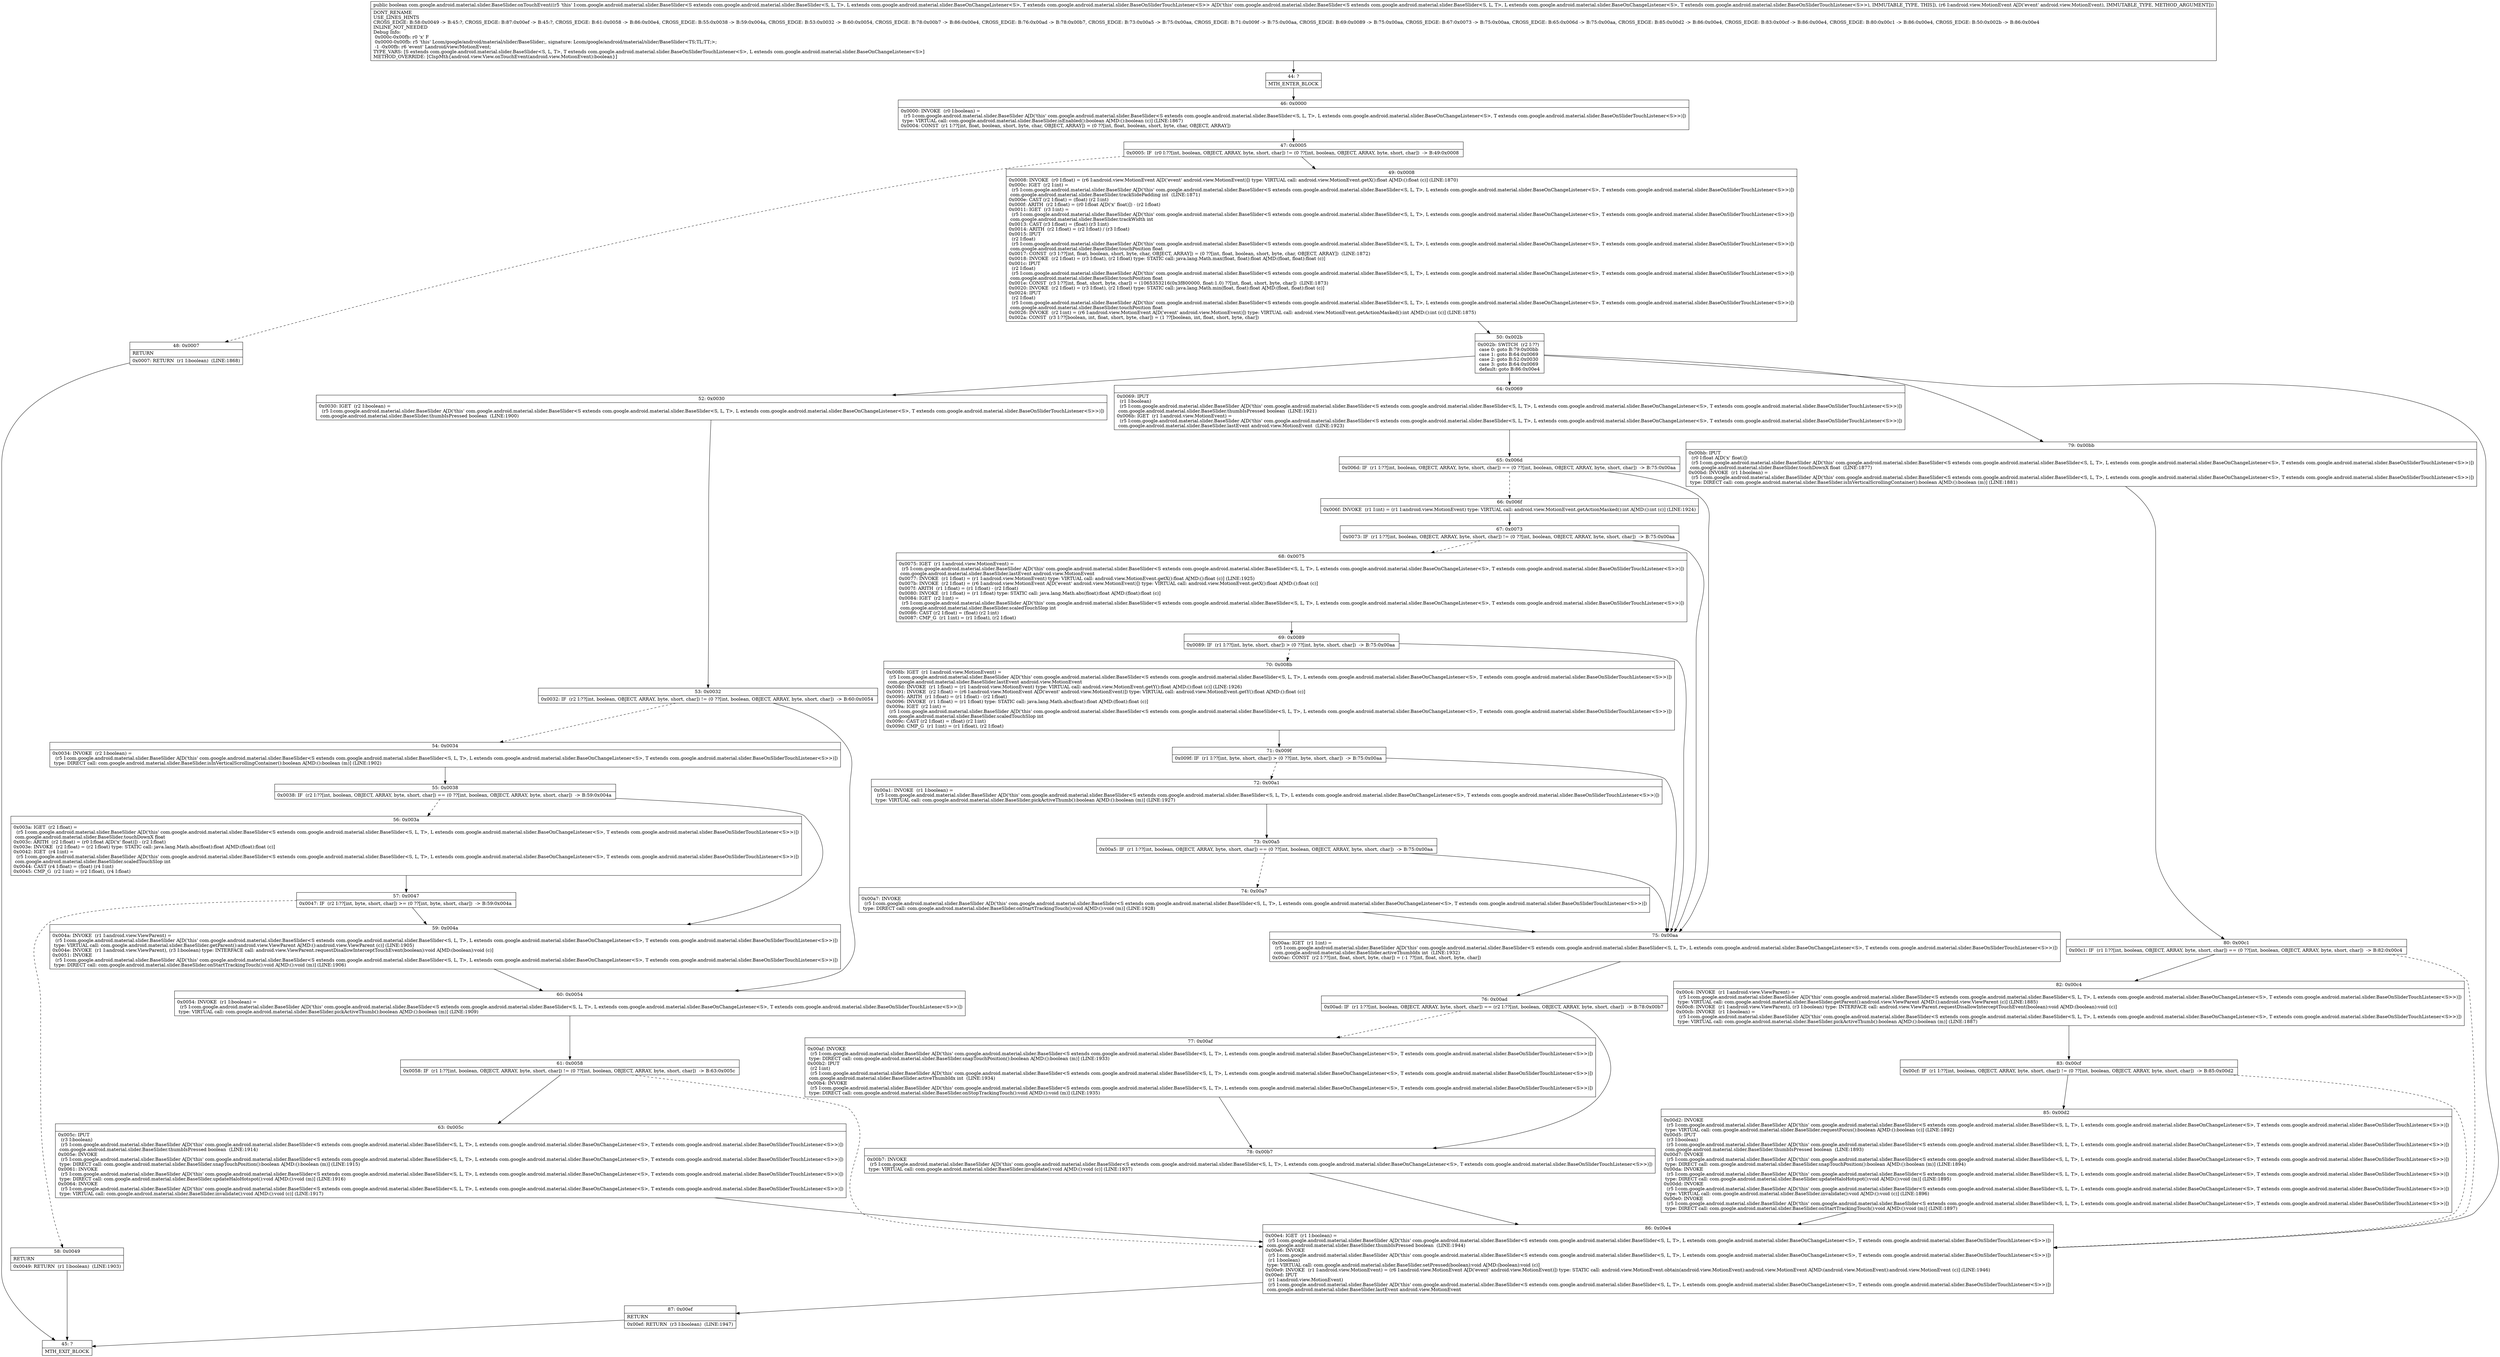 digraph "CFG forcom.google.android.material.slider.BaseSlider.onTouchEvent(Landroid\/view\/MotionEvent;)Z" {
Node_44 [shape=record,label="{44\:\ ?|MTH_ENTER_BLOCK\l}"];
Node_46 [shape=record,label="{46\:\ 0x0000|0x0000: INVOKE  (r0 I:boolean) = \l  (r5 I:com.google.android.material.slider.BaseSlider A[D('this' com.google.android.material.slider.BaseSlider\<S extends com.google.android.material.slider.BaseSlider\<S, L, T\>, L extends com.google.android.material.slider.BaseOnChangeListener\<S\>, T extends com.google.android.material.slider.BaseOnSliderTouchListener\<S\>\>)])\l type: VIRTUAL call: com.google.android.material.slider.BaseSlider.isEnabled():boolean A[MD:():boolean (c)] (LINE:1867)\l0x0004: CONST  (r1 I:??[int, float, boolean, short, byte, char, OBJECT, ARRAY]) = (0 ??[int, float, boolean, short, byte, char, OBJECT, ARRAY]) \l}"];
Node_47 [shape=record,label="{47\:\ 0x0005|0x0005: IF  (r0 I:??[int, boolean, OBJECT, ARRAY, byte, short, char]) != (0 ??[int, boolean, OBJECT, ARRAY, byte, short, char])  \-\> B:49:0x0008 \l}"];
Node_48 [shape=record,label="{48\:\ 0x0007|RETURN\l|0x0007: RETURN  (r1 I:boolean)  (LINE:1868)\l}"];
Node_45 [shape=record,label="{45\:\ ?|MTH_EXIT_BLOCK\l}"];
Node_49 [shape=record,label="{49\:\ 0x0008|0x0008: INVOKE  (r0 I:float) = (r6 I:android.view.MotionEvent A[D('event' android.view.MotionEvent)]) type: VIRTUAL call: android.view.MotionEvent.getX():float A[MD:():float (c)] (LINE:1870)\l0x000c: IGET  (r2 I:int) = \l  (r5 I:com.google.android.material.slider.BaseSlider A[D('this' com.google.android.material.slider.BaseSlider\<S extends com.google.android.material.slider.BaseSlider\<S, L, T\>, L extends com.google.android.material.slider.BaseOnChangeListener\<S\>, T extends com.google.android.material.slider.BaseOnSliderTouchListener\<S\>\>)])\l com.google.android.material.slider.BaseSlider.trackSidePadding int  (LINE:1871)\l0x000e: CAST (r2 I:float) = (float) (r2 I:int) \l0x000f: ARITH  (r2 I:float) = (r0 I:float A[D('x' float)]) \- (r2 I:float) \l0x0011: IGET  (r3 I:int) = \l  (r5 I:com.google.android.material.slider.BaseSlider A[D('this' com.google.android.material.slider.BaseSlider\<S extends com.google.android.material.slider.BaseSlider\<S, L, T\>, L extends com.google.android.material.slider.BaseOnChangeListener\<S\>, T extends com.google.android.material.slider.BaseOnSliderTouchListener\<S\>\>)])\l com.google.android.material.slider.BaseSlider.trackWidth int \l0x0013: CAST (r3 I:float) = (float) (r3 I:int) \l0x0014: ARITH  (r2 I:float) = (r2 I:float) \/ (r3 I:float) \l0x0015: IPUT  \l  (r2 I:float)\l  (r5 I:com.google.android.material.slider.BaseSlider A[D('this' com.google.android.material.slider.BaseSlider\<S extends com.google.android.material.slider.BaseSlider\<S, L, T\>, L extends com.google.android.material.slider.BaseOnChangeListener\<S\>, T extends com.google.android.material.slider.BaseOnSliderTouchListener\<S\>\>)])\l com.google.android.material.slider.BaseSlider.touchPosition float \l0x0017: CONST  (r3 I:??[int, float, boolean, short, byte, char, OBJECT, ARRAY]) = (0 ??[int, float, boolean, short, byte, char, OBJECT, ARRAY])  (LINE:1872)\l0x0018: INVOKE  (r2 I:float) = (r3 I:float), (r2 I:float) type: STATIC call: java.lang.Math.max(float, float):float A[MD:(float, float):float (c)]\l0x001c: IPUT  \l  (r2 I:float)\l  (r5 I:com.google.android.material.slider.BaseSlider A[D('this' com.google.android.material.slider.BaseSlider\<S extends com.google.android.material.slider.BaseSlider\<S, L, T\>, L extends com.google.android.material.slider.BaseOnChangeListener\<S\>, T extends com.google.android.material.slider.BaseOnSliderTouchListener\<S\>\>)])\l com.google.android.material.slider.BaseSlider.touchPosition float \l0x001e: CONST  (r3 I:??[int, float, short, byte, char]) = (1065353216(0x3f800000, float:1.0) ??[int, float, short, byte, char])  (LINE:1873)\l0x0020: INVOKE  (r2 I:float) = (r3 I:float), (r2 I:float) type: STATIC call: java.lang.Math.min(float, float):float A[MD:(float, float):float (c)]\l0x0024: IPUT  \l  (r2 I:float)\l  (r5 I:com.google.android.material.slider.BaseSlider A[D('this' com.google.android.material.slider.BaseSlider\<S extends com.google.android.material.slider.BaseSlider\<S, L, T\>, L extends com.google.android.material.slider.BaseOnChangeListener\<S\>, T extends com.google.android.material.slider.BaseOnSliderTouchListener\<S\>\>)])\l com.google.android.material.slider.BaseSlider.touchPosition float \l0x0026: INVOKE  (r2 I:int) = (r6 I:android.view.MotionEvent A[D('event' android.view.MotionEvent)]) type: VIRTUAL call: android.view.MotionEvent.getActionMasked():int A[MD:():int (c)] (LINE:1875)\l0x002a: CONST  (r3 I:??[boolean, int, float, short, byte, char]) = (1 ??[boolean, int, float, short, byte, char]) \l}"];
Node_50 [shape=record,label="{50\:\ 0x002b|0x002b: SWITCH  (r2 I:??)\l case 0: goto B:79:0x00bb\l case 1: goto B:64:0x0069\l case 2: goto B:52:0x0030\l case 3: goto B:64:0x0069\l default: goto B:86:0x00e4 \l}"];
Node_52 [shape=record,label="{52\:\ 0x0030|0x0030: IGET  (r2 I:boolean) = \l  (r5 I:com.google.android.material.slider.BaseSlider A[D('this' com.google.android.material.slider.BaseSlider\<S extends com.google.android.material.slider.BaseSlider\<S, L, T\>, L extends com.google.android.material.slider.BaseOnChangeListener\<S\>, T extends com.google.android.material.slider.BaseOnSliderTouchListener\<S\>\>)])\l com.google.android.material.slider.BaseSlider.thumbIsPressed boolean  (LINE:1900)\l}"];
Node_53 [shape=record,label="{53\:\ 0x0032|0x0032: IF  (r2 I:??[int, boolean, OBJECT, ARRAY, byte, short, char]) != (0 ??[int, boolean, OBJECT, ARRAY, byte, short, char])  \-\> B:60:0x0054 \l}"];
Node_54 [shape=record,label="{54\:\ 0x0034|0x0034: INVOKE  (r2 I:boolean) = \l  (r5 I:com.google.android.material.slider.BaseSlider A[D('this' com.google.android.material.slider.BaseSlider\<S extends com.google.android.material.slider.BaseSlider\<S, L, T\>, L extends com.google.android.material.slider.BaseOnChangeListener\<S\>, T extends com.google.android.material.slider.BaseOnSliderTouchListener\<S\>\>)])\l type: DIRECT call: com.google.android.material.slider.BaseSlider.isInVerticalScrollingContainer():boolean A[MD:():boolean (m)] (LINE:1902)\l}"];
Node_55 [shape=record,label="{55\:\ 0x0038|0x0038: IF  (r2 I:??[int, boolean, OBJECT, ARRAY, byte, short, char]) == (0 ??[int, boolean, OBJECT, ARRAY, byte, short, char])  \-\> B:59:0x004a \l}"];
Node_56 [shape=record,label="{56\:\ 0x003a|0x003a: IGET  (r2 I:float) = \l  (r5 I:com.google.android.material.slider.BaseSlider A[D('this' com.google.android.material.slider.BaseSlider\<S extends com.google.android.material.slider.BaseSlider\<S, L, T\>, L extends com.google.android.material.slider.BaseOnChangeListener\<S\>, T extends com.google.android.material.slider.BaseOnSliderTouchListener\<S\>\>)])\l com.google.android.material.slider.BaseSlider.touchDownX float \l0x003c: ARITH  (r2 I:float) = (r0 I:float A[D('x' float)]) \- (r2 I:float) \l0x003e: INVOKE  (r2 I:float) = (r2 I:float) type: STATIC call: java.lang.Math.abs(float):float A[MD:(float):float (c)]\l0x0042: IGET  (r4 I:int) = \l  (r5 I:com.google.android.material.slider.BaseSlider A[D('this' com.google.android.material.slider.BaseSlider\<S extends com.google.android.material.slider.BaseSlider\<S, L, T\>, L extends com.google.android.material.slider.BaseOnChangeListener\<S\>, T extends com.google.android.material.slider.BaseOnSliderTouchListener\<S\>\>)])\l com.google.android.material.slider.BaseSlider.scaledTouchSlop int \l0x0044: CAST (r4 I:float) = (float) (r4 I:int) \l0x0045: CMP_G  (r2 I:int) = (r2 I:float), (r4 I:float) \l}"];
Node_57 [shape=record,label="{57\:\ 0x0047|0x0047: IF  (r2 I:??[int, byte, short, char]) \>= (0 ??[int, byte, short, char])  \-\> B:59:0x004a \l}"];
Node_58 [shape=record,label="{58\:\ 0x0049|RETURN\l|0x0049: RETURN  (r1 I:boolean)  (LINE:1903)\l}"];
Node_59 [shape=record,label="{59\:\ 0x004a|0x004a: INVOKE  (r1 I:android.view.ViewParent) = \l  (r5 I:com.google.android.material.slider.BaseSlider A[D('this' com.google.android.material.slider.BaseSlider\<S extends com.google.android.material.slider.BaseSlider\<S, L, T\>, L extends com.google.android.material.slider.BaseOnChangeListener\<S\>, T extends com.google.android.material.slider.BaseOnSliderTouchListener\<S\>\>)])\l type: VIRTUAL call: com.google.android.material.slider.BaseSlider.getParent():android.view.ViewParent A[MD:():android.view.ViewParent (c)] (LINE:1905)\l0x004e: INVOKE  (r1 I:android.view.ViewParent), (r3 I:boolean) type: INTERFACE call: android.view.ViewParent.requestDisallowInterceptTouchEvent(boolean):void A[MD:(boolean):void (c)]\l0x0051: INVOKE  \l  (r5 I:com.google.android.material.slider.BaseSlider A[D('this' com.google.android.material.slider.BaseSlider\<S extends com.google.android.material.slider.BaseSlider\<S, L, T\>, L extends com.google.android.material.slider.BaseOnChangeListener\<S\>, T extends com.google.android.material.slider.BaseOnSliderTouchListener\<S\>\>)])\l type: DIRECT call: com.google.android.material.slider.BaseSlider.onStartTrackingTouch():void A[MD:():void (m)] (LINE:1906)\l}"];
Node_60 [shape=record,label="{60\:\ 0x0054|0x0054: INVOKE  (r1 I:boolean) = \l  (r5 I:com.google.android.material.slider.BaseSlider A[D('this' com.google.android.material.slider.BaseSlider\<S extends com.google.android.material.slider.BaseSlider\<S, L, T\>, L extends com.google.android.material.slider.BaseOnChangeListener\<S\>, T extends com.google.android.material.slider.BaseOnSliderTouchListener\<S\>\>)])\l type: VIRTUAL call: com.google.android.material.slider.BaseSlider.pickActiveThumb():boolean A[MD:():boolean (m)] (LINE:1909)\l}"];
Node_61 [shape=record,label="{61\:\ 0x0058|0x0058: IF  (r1 I:??[int, boolean, OBJECT, ARRAY, byte, short, char]) != (0 ??[int, boolean, OBJECT, ARRAY, byte, short, char])  \-\> B:63:0x005c \l}"];
Node_63 [shape=record,label="{63\:\ 0x005c|0x005c: IPUT  \l  (r3 I:boolean)\l  (r5 I:com.google.android.material.slider.BaseSlider A[D('this' com.google.android.material.slider.BaseSlider\<S extends com.google.android.material.slider.BaseSlider\<S, L, T\>, L extends com.google.android.material.slider.BaseOnChangeListener\<S\>, T extends com.google.android.material.slider.BaseOnSliderTouchListener\<S\>\>)])\l com.google.android.material.slider.BaseSlider.thumbIsPressed boolean  (LINE:1914)\l0x005e: INVOKE  \l  (r5 I:com.google.android.material.slider.BaseSlider A[D('this' com.google.android.material.slider.BaseSlider\<S extends com.google.android.material.slider.BaseSlider\<S, L, T\>, L extends com.google.android.material.slider.BaseOnChangeListener\<S\>, T extends com.google.android.material.slider.BaseOnSliderTouchListener\<S\>\>)])\l type: DIRECT call: com.google.android.material.slider.BaseSlider.snapTouchPosition():boolean A[MD:():boolean (m)] (LINE:1915)\l0x0061: INVOKE  \l  (r5 I:com.google.android.material.slider.BaseSlider A[D('this' com.google.android.material.slider.BaseSlider\<S extends com.google.android.material.slider.BaseSlider\<S, L, T\>, L extends com.google.android.material.slider.BaseOnChangeListener\<S\>, T extends com.google.android.material.slider.BaseOnSliderTouchListener\<S\>\>)])\l type: DIRECT call: com.google.android.material.slider.BaseSlider.updateHaloHotspot():void A[MD:():void (m)] (LINE:1916)\l0x0064: INVOKE  \l  (r5 I:com.google.android.material.slider.BaseSlider A[D('this' com.google.android.material.slider.BaseSlider\<S extends com.google.android.material.slider.BaseSlider\<S, L, T\>, L extends com.google.android.material.slider.BaseOnChangeListener\<S\>, T extends com.google.android.material.slider.BaseOnSliderTouchListener\<S\>\>)])\l type: VIRTUAL call: com.google.android.material.slider.BaseSlider.invalidate():void A[MD:():void (c)] (LINE:1917)\l}"];
Node_64 [shape=record,label="{64\:\ 0x0069|0x0069: IPUT  \l  (r1 I:boolean)\l  (r5 I:com.google.android.material.slider.BaseSlider A[D('this' com.google.android.material.slider.BaseSlider\<S extends com.google.android.material.slider.BaseSlider\<S, L, T\>, L extends com.google.android.material.slider.BaseOnChangeListener\<S\>, T extends com.google.android.material.slider.BaseOnSliderTouchListener\<S\>\>)])\l com.google.android.material.slider.BaseSlider.thumbIsPressed boolean  (LINE:1921)\l0x006b: IGET  (r1 I:android.view.MotionEvent) = \l  (r5 I:com.google.android.material.slider.BaseSlider A[D('this' com.google.android.material.slider.BaseSlider\<S extends com.google.android.material.slider.BaseSlider\<S, L, T\>, L extends com.google.android.material.slider.BaseOnChangeListener\<S\>, T extends com.google.android.material.slider.BaseOnSliderTouchListener\<S\>\>)])\l com.google.android.material.slider.BaseSlider.lastEvent android.view.MotionEvent  (LINE:1923)\l}"];
Node_65 [shape=record,label="{65\:\ 0x006d|0x006d: IF  (r1 I:??[int, boolean, OBJECT, ARRAY, byte, short, char]) == (0 ??[int, boolean, OBJECT, ARRAY, byte, short, char])  \-\> B:75:0x00aa \l}"];
Node_66 [shape=record,label="{66\:\ 0x006f|0x006f: INVOKE  (r1 I:int) = (r1 I:android.view.MotionEvent) type: VIRTUAL call: android.view.MotionEvent.getActionMasked():int A[MD:():int (c)] (LINE:1924)\l}"];
Node_67 [shape=record,label="{67\:\ 0x0073|0x0073: IF  (r1 I:??[int, boolean, OBJECT, ARRAY, byte, short, char]) != (0 ??[int, boolean, OBJECT, ARRAY, byte, short, char])  \-\> B:75:0x00aa \l}"];
Node_68 [shape=record,label="{68\:\ 0x0075|0x0075: IGET  (r1 I:android.view.MotionEvent) = \l  (r5 I:com.google.android.material.slider.BaseSlider A[D('this' com.google.android.material.slider.BaseSlider\<S extends com.google.android.material.slider.BaseSlider\<S, L, T\>, L extends com.google.android.material.slider.BaseOnChangeListener\<S\>, T extends com.google.android.material.slider.BaseOnSliderTouchListener\<S\>\>)])\l com.google.android.material.slider.BaseSlider.lastEvent android.view.MotionEvent \l0x0077: INVOKE  (r1 I:float) = (r1 I:android.view.MotionEvent) type: VIRTUAL call: android.view.MotionEvent.getX():float A[MD:():float (c)] (LINE:1925)\l0x007b: INVOKE  (r2 I:float) = (r6 I:android.view.MotionEvent A[D('event' android.view.MotionEvent)]) type: VIRTUAL call: android.view.MotionEvent.getX():float A[MD:():float (c)]\l0x007f: ARITH  (r1 I:float) = (r1 I:float) \- (r2 I:float) \l0x0080: INVOKE  (r1 I:float) = (r1 I:float) type: STATIC call: java.lang.Math.abs(float):float A[MD:(float):float (c)]\l0x0084: IGET  (r2 I:int) = \l  (r5 I:com.google.android.material.slider.BaseSlider A[D('this' com.google.android.material.slider.BaseSlider\<S extends com.google.android.material.slider.BaseSlider\<S, L, T\>, L extends com.google.android.material.slider.BaseOnChangeListener\<S\>, T extends com.google.android.material.slider.BaseOnSliderTouchListener\<S\>\>)])\l com.google.android.material.slider.BaseSlider.scaledTouchSlop int \l0x0086: CAST (r2 I:float) = (float) (r2 I:int) \l0x0087: CMP_G  (r1 I:int) = (r1 I:float), (r2 I:float) \l}"];
Node_69 [shape=record,label="{69\:\ 0x0089|0x0089: IF  (r1 I:??[int, byte, short, char]) \> (0 ??[int, byte, short, char])  \-\> B:75:0x00aa \l}"];
Node_70 [shape=record,label="{70\:\ 0x008b|0x008b: IGET  (r1 I:android.view.MotionEvent) = \l  (r5 I:com.google.android.material.slider.BaseSlider A[D('this' com.google.android.material.slider.BaseSlider\<S extends com.google.android.material.slider.BaseSlider\<S, L, T\>, L extends com.google.android.material.slider.BaseOnChangeListener\<S\>, T extends com.google.android.material.slider.BaseOnSliderTouchListener\<S\>\>)])\l com.google.android.material.slider.BaseSlider.lastEvent android.view.MotionEvent \l0x008d: INVOKE  (r1 I:float) = (r1 I:android.view.MotionEvent) type: VIRTUAL call: android.view.MotionEvent.getY():float A[MD:():float (c)] (LINE:1926)\l0x0091: INVOKE  (r2 I:float) = (r6 I:android.view.MotionEvent A[D('event' android.view.MotionEvent)]) type: VIRTUAL call: android.view.MotionEvent.getY():float A[MD:():float (c)]\l0x0095: ARITH  (r1 I:float) = (r1 I:float) \- (r2 I:float) \l0x0096: INVOKE  (r1 I:float) = (r1 I:float) type: STATIC call: java.lang.Math.abs(float):float A[MD:(float):float (c)]\l0x009a: IGET  (r2 I:int) = \l  (r5 I:com.google.android.material.slider.BaseSlider A[D('this' com.google.android.material.slider.BaseSlider\<S extends com.google.android.material.slider.BaseSlider\<S, L, T\>, L extends com.google.android.material.slider.BaseOnChangeListener\<S\>, T extends com.google.android.material.slider.BaseOnSliderTouchListener\<S\>\>)])\l com.google.android.material.slider.BaseSlider.scaledTouchSlop int \l0x009c: CAST (r2 I:float) = (float) (r2 I:int) \l0x009d: CMP_G  (r1 I:int) = (r1 I:float), (r2 I:float) \l}"];
Node_71 [shape=record,label="{71\:\ 0x009f|0x009f: IF  (r1 I:??[int, byte, short, char]) \> (0 ??[int, byte, short, char])  \-\> B:75:0x00aa \l}"];
Node_72 [shape=record,label="{72\:\ 0x00a1|0x00a1: INVOKE  (r1 I:boolean) = \l  (r5 I:com.google.android.material.slider.BaseSlider A[D('this' com.google.android.material.slider.BaseSlider\<S extends com.google.android.material.slider.BaseSlider\<S, L, T\>, L extends com.google.android.material.slider.BaseOnChangeListener\<S\>, T extends com.google.android.material.slider.BaseOnSliderTouchListener\<S\>\>)])\l type: VIRTUAL call: com.google.android.material.slider.BaseSlider.pickActiveThumb():boolean A[MD:():boolean (m)] (LINE:1927)\l}"];
Node_73 [shape=record,label="{73\:\ 0x00a5|0x00a5: IF  (r1 I:??[int, boolean, OBJECT, ARRAY, byte, short, char]) == (0 ??[int, boolean, OBJECT, ARRAY, byte, short, char])  \-\> B:75:0x00aa \l}"];
Node_74 [shape=record,label="{74\:\ 0x00a7|0x00a7: INVOKE  \l  (r5 I:com.google.android.material.slider.BaseSlider A[D('this' com.google.android.material.slider.BaseSlider\<S extends com.google.android.material.slider.BaseSlider\<S, L, T\>, L extends com.google.android.material.slider.BaseOnChangeListener\<S\>, T extends com.google.android.material.slider.BaseOnSliderTouchListener\<S\>\>)])\l type: DIRECT call: com.google.android.material.slider.BaseSlider.onStartTrackingTouch():void A[MD:():void (m)] (LINE:1928)\l}"];
Node_75 [shape=record,label="{75\:\ 0x00aa|0x00aa: IGET  (r1 I:int) = \l  (r5 I:com.google.android.material.slider.BaseSlider A[D('this' com.google.android.material.slider.BaseSlider\<S extends com.google.android.material.slider.BaseSlider\<S, L, T\>, L extends com.google.android.material.slider.BaseOnChangeListener\<S\>, T extends com.google.android.material.slider.BaseOnSliderTouchListener\<S\>\>)])\l com.google.android.material.slider.BaseSlider.activeThumbIdx int  (LINE:1932)\l0x00ac: CONST  (r2 I:??[int, float, short, byte, char]) = (\-1 ??[int, float, short, byte, char]) \l}"];
Node_76 [shape=record,label="{76\:\ 0x00ad|0x00ad: IF  (r1 I:??[int, boolean, OBJECT, ARRAY, byte, short, char]) == (r2 I:??[int, boolean, OBJECT, ARRAY, byte, short, char])  \-\> B:78:0x00b7 \l}"];
Node_77 [shape=record,label="{77\:\ 0x00af|0x00af: INVOKE  \l  (r5 I:com.google.android.material.slider.BaseSlider A[D('this' com.google.android.material.slider.BaseSlider\<S extends com.google.android.material.slider.BaseSlider\<S, L, T\>, L extends com.google.android.material.slider.BaseOnChangeListener\<S\>, T extends com.google.android.material.slider.BaseOnSliderTouchListener\<S\>\>)])\l type: DIRECT call: com.google.android.material.slider.BaseSlider.snapTouchPosition():boolean A[MD:():boolean (m)] (LINE:1933)\l0x00b2: IPUT  \l  (r2 I:int)\l  (r5 I:com.google.android.material.slider.BaseSlider A[D('this' com.google.android.material.slider.BaseSlider\<S extends com.google.android.material.slider.BaseSlider\<S, L, T\>, L extends com.google.android.material.slider.BaseOnChangeListener\<S\>, T extends com.google.android.material.slider.BaseOnSliderTouchListener\<S\>\>)])\l com.google.android.material.slider.BaseSlider.activeThumbIdx int  (LINE:1934)\l0x00b4: INVOKE  \l  (r5 I:com.google.android.material.slider.BaseSlider A[D('this' com.google.android.material.slider.BaseSlider\<S extends com.google.android.material.slider.BaseSlider\<S, L, T\>, L extends com.google.android.material.slider.BaseOnChangeListener\<S\>, T extends com.google.android.material.slider.BaseOnSliderTouchListener\<S\>\>)])\l type: DIRECT call: com.google.android.material.slider.BaseSlider.onStopTrackingTouch():void A[MD:():void (m)] (LINE:1935)\l}"];
Node_78 [shape=record,label="{78\:\ 0x00b7|0x00b7: INVOKE  \l  (r5 I:com.google.android.material.slider.BaseSlider A[D('this' com.google.android.material.slider.BaseSlider\<S extends com.google.android.material.slider.BaseSlider\<S, L, T\>, L extends com.google.android.material.slider.BaseOnChangeListener\<S\>, T extends com.google.android.material.slider.BaseOnSliderTouchListener\<S\>\>)])\l type: VIRTUAL call: com.google.android.material.slider.BaseSlider.invalidate():void A[MD:():void (c)] (LINE:1937)\l}"];
Node_79 [shape=record,label="{79\:\ 0x00bb|0x00bb: IPUT  \l  (r0 I:float A[D('x' float)])\l  (r5 I:com.google.android.material.slider.BaseSlider A[D('this' com.google.android.material.slider.BaseSlider\<S extends com.google.android.material.slider.BaseSlider\<S, L, T\>, L extends com.google.android.material.slider.BaseOnChangeListener\<S\>, T extends com.google.android.material.slider.BaseOnSliderTouchListener\<S\>\>)])\l com.google.android.material.slider.BaseSlider.touchDownX float  (LINE:1877)\l0x00bd: INVOKE  (r1 I:boolean) = \l  (r5 I:com.google.android.material.slider.BaseSlider A[D('this' com.google.android.material.slider.BaseSlider\<S extends com.google.android.material.slider.BaseSlider\<S, L, T\>, L extends com.google.android.material.slider.BaseOnChangeListener\<S\>, T extends com.google.android.material.slider.BaseOnSliderTouchListener\<S\>\>)])\l type: DIRECT call: com.google.android.material.slider.BaseSlider.isInVerticalScrollingContainer():boolean A[MD:():boolean (m)] (LINE:1881)\l}"];
Node_80 [shape=record,label="{80\:\ 0x00c1|0x00c1: IF  (r1 I:??[int, boolean, OBJECT, ARRAY, byte, short, char]) == (0 ??[int, boolean, OBJECT, ARRAY, byte, short, char])  \-\> B:82:0x00c4 \l}"];
Node_82 [shape=record,label="{82\:\ 0x00c4|0x00c4: INVOKE  (r1 I:android.view.ViewParent) = \l  (r5 I:com.google.android.material.slider.BaseSlider A[D('this' com.google.android.material.slider.BaseSlider\<S extends com.google.android.material.slider.BaseSlider\<S, L, T\>, L extends com.google.android.material.slider.BaseOnChangeListener\<S\>, T extends com.google.android.material.slider.BaseOnSliderTouchListener\<S\>\>)])\l type: VIRTUAL call: com.google.android.material.slider.BaseSlider.getParent():android.view.ViewParent A[MD:():android.view.ViewParent (c)] (LINE:1885)\l0x00c8: INVOKE  (r1 I:android.view.ViewParent), (r3 I:boolean) type: INTERFACE call: android.view.ViewParent.requestDisallowInterceptTouchEvent(boolean):void A[MD:(boolean):void (c)]\l0x00cb: INVOKE  (r1 I:boolean) = \l  (r5 I:com.google.android.material.slider.BaseSlider A[D('this' com.google.android.material.slider.BaseSlider\<S extends com.google.android.material.slider.BaseSlider\<S, L, T\>, L extends com.google.android.material.slider.BaseOnChangeListener\<S\>, T extends com.google.android.material.slider.BaseOnSliderTouchListener\<S\>\>)])\l type: VIRTUAL call: com.google.android.material.slider.BaseSlider.pickActiveThumb():boolean A[MD:():boolean (m)] (LINE:1887)\l}"];
Node_83 [shape=record,label="{83\:\ 0x00cf|0x00cf: IF  (r1 I:??[int, boolean, OBJECT, ARRAY, byte, short, char]) != (0 ??[int, boolean, OBJECT, ARRAY, byte, short, char])  \-\> B:85:0x00d2 \l}"];
Node_85 [shape=record,label="{85\:\ 0x00d2|0x00d2: INVOKE  \l  (r5 I:com.google.android.material.slider.BaseSlider A[D('this' com.google.android.material.slider.BaseSlider\<S extends com.google.android.material.slider.BaseSlider\<S, L, T\>, L extends com.google.android.material.slider.BaseOnChangeListener\<S\>, T extends com.google.android.material.slider.BaseOnSliderTouchListener\<S\>\>)])\l type: VIRTUAL call: com.google.android.material.slider.BaseSlider.requestFocus():boolean A[MD:():boolean (c)] (LINE:1892)\l0x00d5: IPUT  \l  (r3 I:boolean)\l  (r5 I:com.google.android.material.slider.BaseSlider A[D('this' com.google.android.material.slider.BaseSlider\<S extends com.google.android.material.slider.BaseSlider\<S, L, T\>, L extends com.google.android.material.slider.BaseOnChangeListener\<S\>, T extends com.google.android.material.slider.BaseOnSliderTouchListener\<S\>\>)])\l com.google.android.material.slider.BaseSlider.thumbIsPressed boolean  (LINE:1893)\l0x00d7: INVOKE  \l  (r5 I:com.google.android.material.slider.BaseSlider A[D('this' com.google.android.material.slider.BaseSlider\<S extends com.google.android.material.slider.BaseSlider\<S, L, T\>, L extends com.google.android.material.slider.BaseOnChangeListener\<S\>, T extends com.google.android.material.slider.BaseOnSliderTouchListener\<S\>\>)])\l type: DIRECT call: com.google.android.material.slider.BaseSlider.snapTouchPosition():boolean A[MD:():boolean (m)] (LINE:1894)\l0x00da: INVOKE  \l  (r5 I:com.google.android.material.slider.BaseSlider A[D('this' com.google.android.material.slider.BaseSlider\<S extends com.google.android.material.slider.BaseSlider\<S, L, T\>, L extends com.google.android.material.slider.BaseOnChangeListener\<S\>, T extends com.google.android.material.slider.BaseOnSliderTouchListener\<S\>\>)])\l type: DIRECT call: com.google.android.material.slider.BaseSlider.updateHaloHotspot():void A[MD:():void (m)] (LINE:1895)\l0x00dd: INVOKE  \l  (r5 I:com.google.android.material.slider.BaseSlider A[D('this' com.google.android.material.slider.BaseSlider\<S extends com.google.android.material.slider.BaseSlider\<S, L, T\>, L extends com.google.android.material.slider.BaseOnChangeListener\<S\>, T extends com.google.android.material.slider.BaseOnSliderTouchListener\<S\>\>)])\l type: VIRTUAL call: com.google.android.material.slider.BaseSlider.invalidate():void A[MD:():void (c)] (LINE:1896)\l0x00e0: INVOKE  \l  (r5 I:com.google.android.material.slider.BaseSlider A[D('this' com.google.android.material.slider.BaseSlider\<S extends com.google.android.material.slider.BaseSlider\<S, L, T\>, L extends com.google.android.material.slider.BaseOnChangeListener\<S\>, T extends com.google.android.material.slider.BaseOnSliderTouchListener\<S\>\>)])\l type: DIRECT call: com.google.android.material.slider.BaseSlider.onStartTrackingTouch():void A[MD:():void (m)] (LINE:1897)\l}"];
Node_86 [shape=record,label="{86\:\ 0x00e4|0x00e4: IGET  (r1 I:boolean) = \l  (r5 I:com.google.android.material.slider.BaseSlider A[D('this' com.google.android.material.slider.BaseSlider\<S extends com.google.android.material.slider.BaseSlider\<S, L, T\>, L extends com.google.android.material.slider.BaseOnChangeListener\<S\>, T extends com.google.android.material.slider.BaseOnSliderTouchListener\<S\>\>)])\l com.google.android.material.slider.BaseSlider.thumbIsPressed boolean  (LINE:1944)\l0x00e6: INVOKE  \l  (r5 I:com.google.android.material.slider.BaseSlider A[D('this' com.google.android.material.slider.BaseSlider\<S extends com.google.android.material.slider.BaseSlider\<S, L, T\>, L extends com.google.android.material.slider.BaseOnChangeListener\<S\>, T extends com.google.android.material.slider.BaseOnSliderTouchListener\<S\>\>)])\l  (r1 I:boolean)\l type: VIRTUAL call: com.google.android.material.slider.BaseSlider.setPressed(boolean):void A[MD:(boolean):void (c)]\l0x00e9: INVOKE  (r1 I:android.view.MotionEvent) = (r6 I:android.view.MotionEvent A[D('event' android.view.MotionEvent)]) type: STATIC call: android.view.MotionEvent.obtain(android.view.MotionEvent):android.view.MotionEvent A[MD:(android.view.MotionEvent):android.view.MotionEvent (c)] (LINE:1946)\l0x00ed: IPUT  \l  (r1 I:android.view.MotionEvent)\l  (r5 I:com.google.android.material.slider.BaseSlider A[D('this' com.google.android.material.slider.BaseSlider\<S extends com.google.android.material.slider.BaseSlider\<S, L, T\>, L extends com.google.android.material.slider.BaseOnChangeListener\<S\>, T extends com.google.android.material.slider.BaseOnSliderTouchListener\<S\>\>)])\l com.google.android.material.slider.BaseSlider.lastEvent android.view.MotionEvent \l}"];
Node_87 [shape=record,label="{87\:\ 0x00ef|RETURN\l|0x00ef: RETURN  (r3 I:boolean)  (LINE:1947)\l}"];
MethodNode[shape=record,label="{public boolean com.google.android.material.slider.BaseSlider.onTouchEvent((r5 'this' I:com.google.android.material.slider.BaseSlider\<S extends com.google.android.material.slider.BaseSlider\<S, L, T\>, L extends com.google.android.material.slider.BaseOnChangeListener\<S\>, T extends com.google.android.material.slider.BaseOnSliderTouchListener\<S\>\> A[D('this' com.google.android.material.slider.BaseSlider\<S extends com.google.android.material.slider.BaseSlider\<S, L, T\>, L extends com.google.android.material.slider.BaseOnChangeListener\<S\>, T extends com.google.android.material.slider.BaseOnSliderTouchListener\<S\>\>), IMMUTABLE_TYPE, THIS]), (r6 I:android.view.MotionEvent A[D('event' android.view.MotionEvent), IMMUTABLE_TYPE, METHOD_ARGUMENT]))  | DONT_RENAME\lUSE_LINES_HINTS\lCROSS_EDGE: B:58:0x0049 \-\> B:45:?, CROSS_EDGE: B:87:0x00ef \-\> B:45:?, CROSS_EDGE: B:61:0x0058 \-\> B:86:0x00e4, CROSS_EDGE: B:55:0x0038 \-\> B:59:0x004a, CROSS_EDGE: B:53:0x0032 \-\> B:60:0x0054, CROSS_EDGE: B:78:0x00b7 \-\> B:86:0x00e4, CROSS_EDGE: B:76:0x00ad \-\> B:78:0x00b7, CROSS_EDGE: B:73:0x00a5 \-\> B:75:0x00aa, CROSS_EDGE: B:71:0x009f \-\> B:75:0x00aa, CROSS_EDGE: B:69:0x0089 \-\> B:75:0x00aa, CROSS_EDGE: B:67:0x0073 \-\> B:75:0x00aa, CROSS_EDGE: B:65:0x006d \-\> B:75:0x00aa, CROSS_EDGE: B:85:0x00d2 \-\> B:86:0x00e4, CROSS_EDGE: B:83:0x00cf \-\> B:86:0x00e4, CROSS_EDGE: B:80:0x00c1 \-\> B:86:0x00e4, CROSS_EDGE: B:50:0x002b \-\> B:86:0x00e4\lINLINE_NOT_NEEDED\lDebug Info:\l  0x000c\-0x00fb: r0 'x' F\l  0x0000\-0x00fb: r5 'this' Lcom\/google\/android\/material\/slider\/BaseSlider;, signature: Lcom\/google\/android\/material\/slider\/BaseSlider\<TS;TL;TT;\>;\l  \-1 \-0x00fb: r6 'event' Landroid\/view\/MotionEvent;\lTYPE_VARS: [S extends com.google.android.material.slider.BaseSlider\<S, L, T\>, T extends com.google.android.material.slider.BaseOnSliderTouchListener\<S\>, L extends com.google.android.material.slider.BaseOnChangeListener\<S\>]\lMETHOD_OVERRIDE: [ClspMth\{android.view.View.onTouchEvent(android.view.MotionEvent):boolean\}]\l}"];
MethodNode -> Node_44;Node_44 -> Node_46;
Node_46 -> Node_47;
Node_47 -> Node_48[style=dashed];
Node_47 -> Node_49;
Node_48 -> Node_45;
Node_49 -> Node_50;
Node_50 -> Node_52;
Node_50 -> Node_64;
Node_50 -> Node_79;
Node_50 -> Node_86;
Node_52 -> Node_53;
Node_53 -> Node_54[style=dashed];
Node_53 -> Node_60;
Node_54 -> Node_55;
Node_55 -> Node_56[style=dashed];
Node_55 -> Node_59;
Node_56 -> Node_57;
Node_57 -> Node_58[style=dashed];
Node_57 -> Node_59;
Node_58 -> Node_45;
Node_59 -> Node_60;
Node_60 -> Node_61;
Node_61 -> Node_63;
Node_61 -> Node_86[style=dashed];
Node_63 -> Node_86;
Node_64 -> Node_65;
Node_65 -> Node_66[style=dashed];
Node_65 -> Node_75;
Node_66 -> Node_67;
Node_67 -> Node_68[style=dashed];
Node_67 -> Node_75;
Node_68 -> Node_69;
Node_69 -> Node_70[style=dashed];
Node_69 -> Node_75;
Node_70 -> Node_71;
Node_71 -> Node_72[style=dashed];
Node_71 -> Node_75;
Node_72 -> Node_73;
Node_73 -> Node_74[style=dashed];
Node_73 -> Node_75;
Node_74 -> Node_75;
Node_75 -> Node_76;
Node_76 -> Node_77[style=dashed];
Node_76 -> Node_78;
Node_77 -> Node_78;
Node_78 -> Node_86;
Node_79 -> Node_80;
Node_80 -> Node_82;
Node_80 -> Node_86[style=dashed];
Node_82 -> Node_83;
Node_83 -> Node_85;
Node_83 -> Node_86[style=dashed];
Node_85 -> Node_86;
Node_86 -> Node_87;
Node_87 -> Node_45;
}

